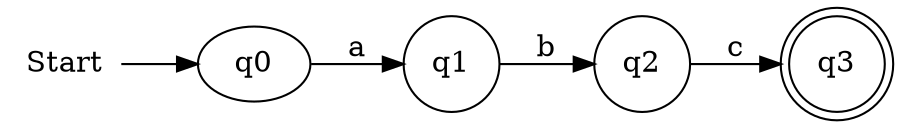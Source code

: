 digraph finite_state_machine {
	rankdir=LR size="8,5"
	Start [shape=plaintext]
	Start -> q0
	node [shape=circle]
	q0 -> q1 [label=a]
	node [shape=circle]
	q1 -> q2 [label=b]
	node [shape=doublecircle]
	q3
	q2 -> q3 [label=c]
}
